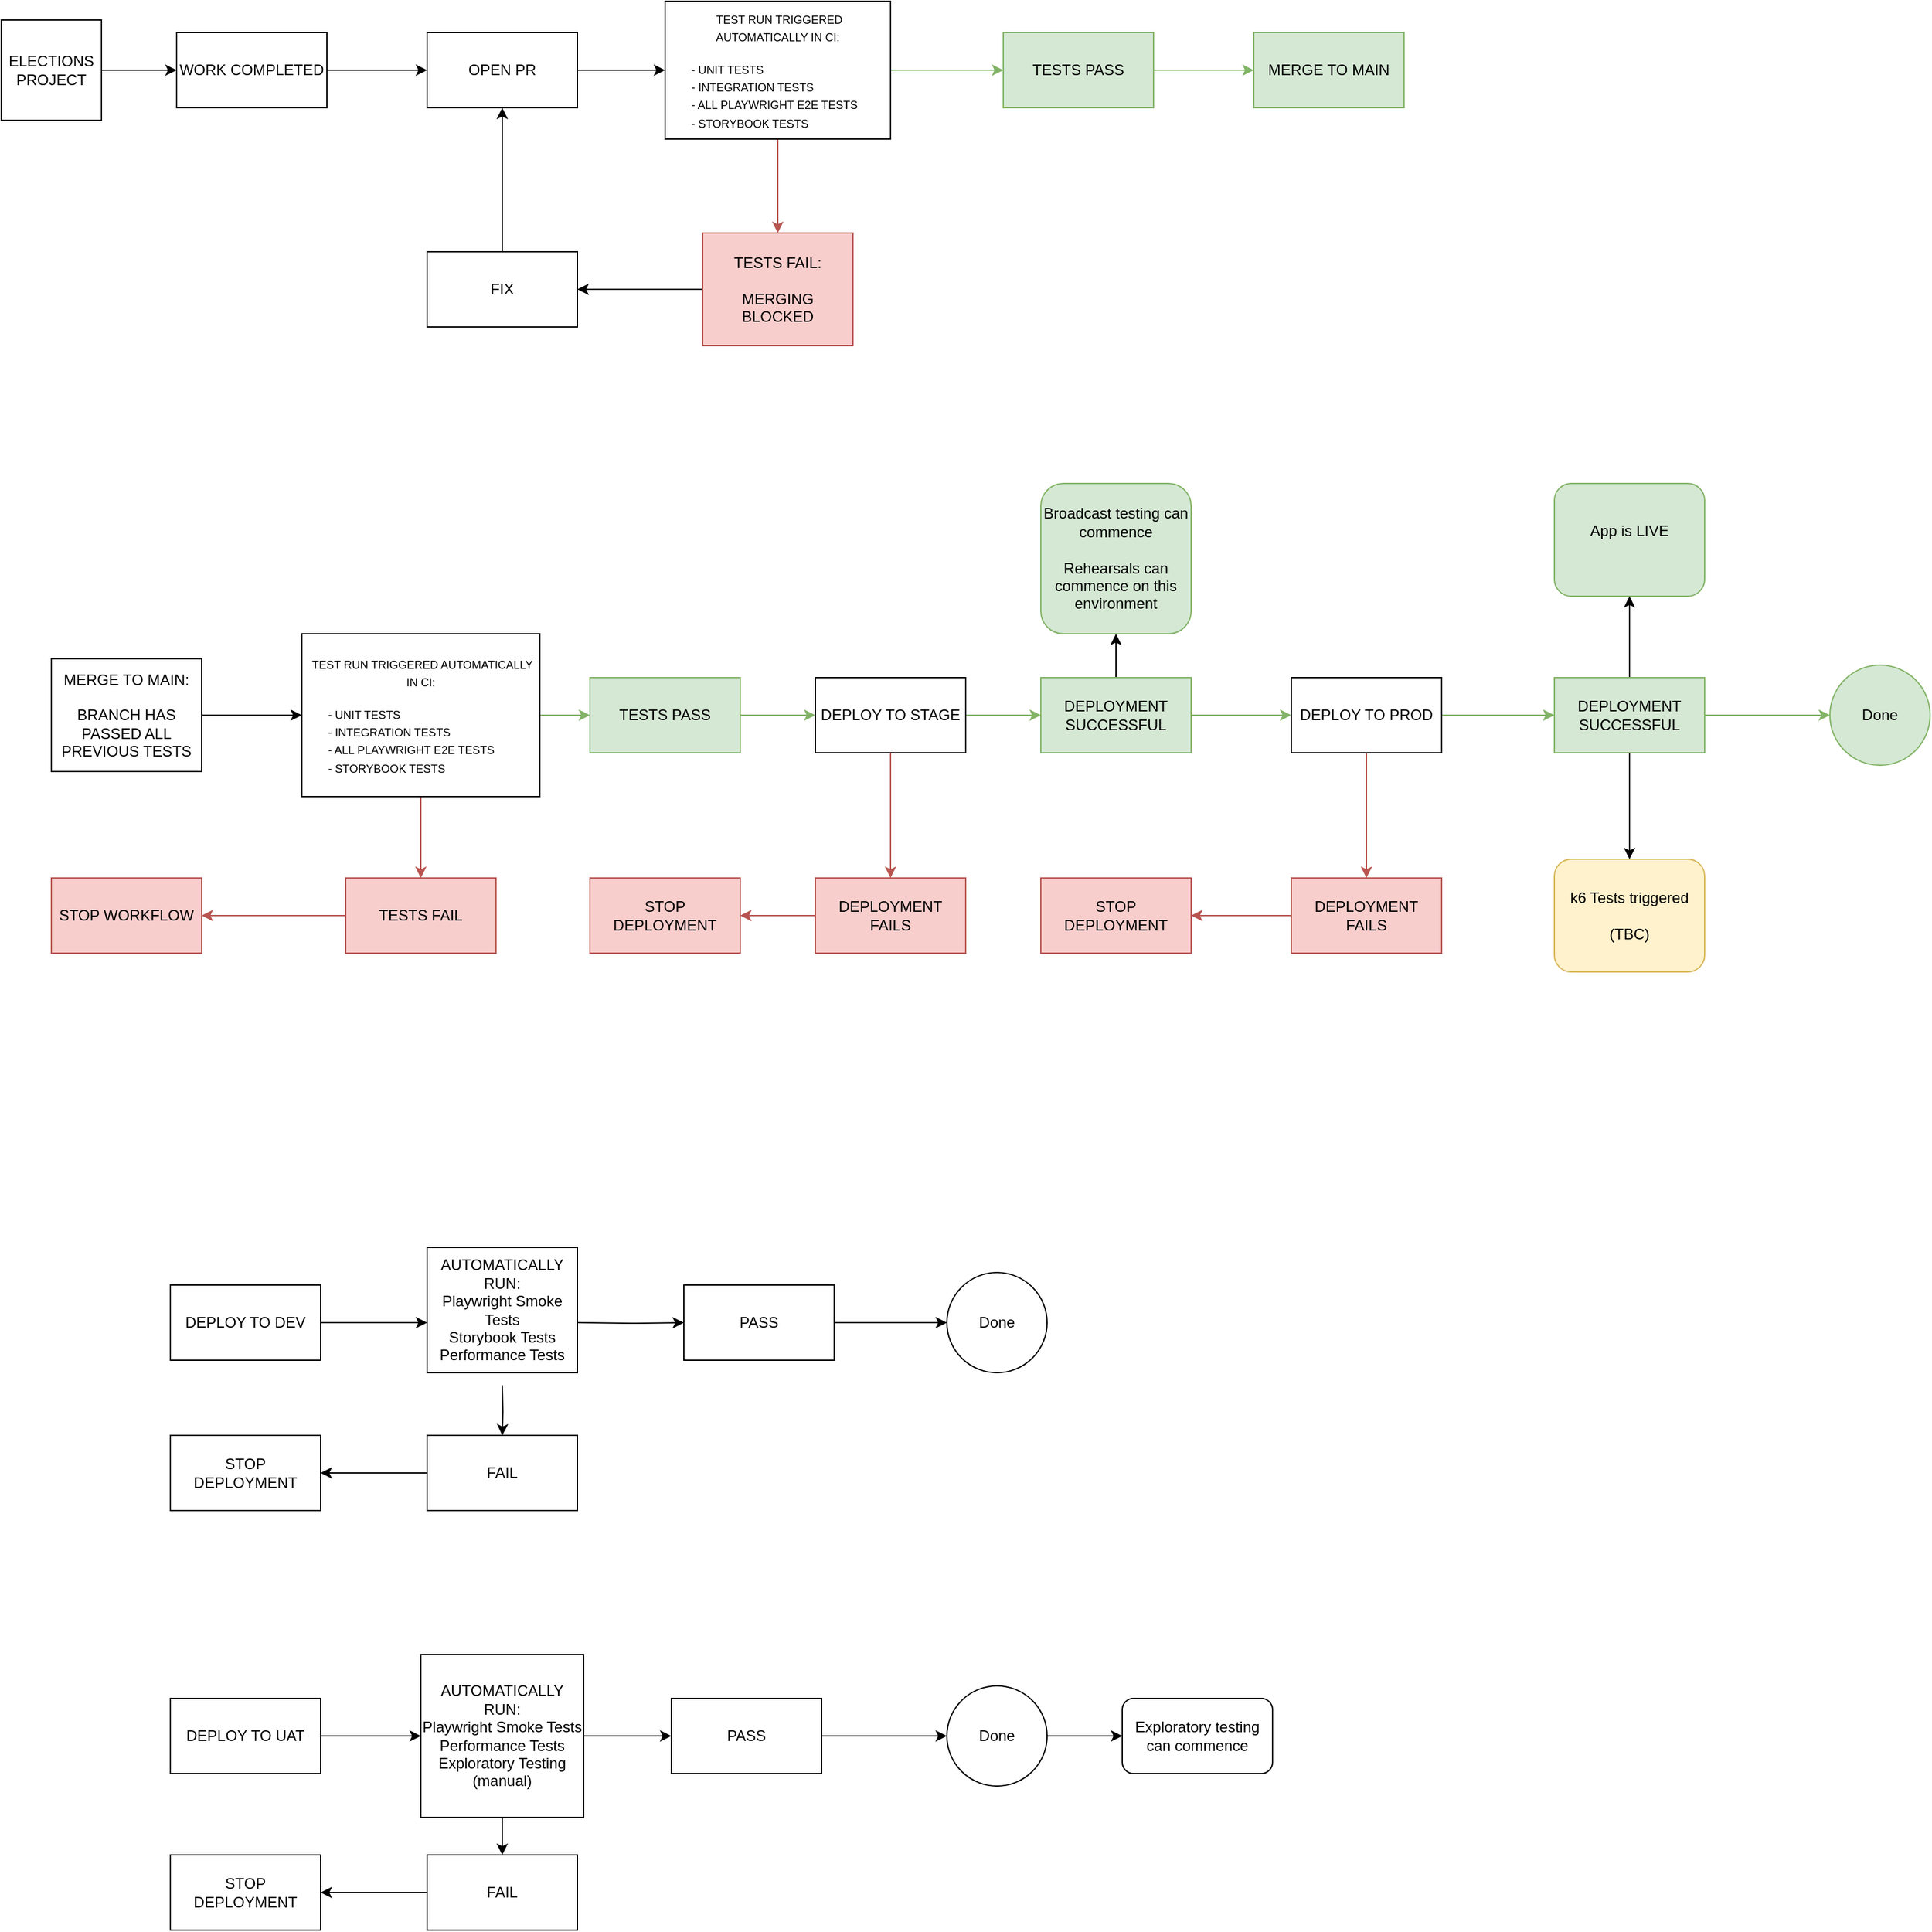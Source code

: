 <mxfile version="27.2.0">
  <diagram name="Page-1" id="F1OOcrW6D3RRBcVDZrj7">
    <mxGraphModel dx="1398" dy="1116" grid="1" gridSize="10" guides="1" tooltips="1" connect="1" arrows="1" fold="1" page="1" pageScale="1" pageWidth="2339" pageHeight="3300" math="0" shadow="0">
      <root>
        <mxCell id="0" />
        <mxCell id="1" parent="0" />
        <mxCell id="KTq_Er68q4V80zFjPGYi-22" value="" style="edgeStyle=orthogonalEdgeStyle;rounded=0;orthogonalLoop=1;jettySize=auto;html=1;" parent="1" source="KTq_Er68q4V80zFjPGYi-20" target="KTq_Er68q4V80zFjPGYi-21" edge="1">
          <mxGeometry relative="1" as="geometry" />
        </mxCell>
        <mxCell id="KTq_Er68q4V80zFjPGYi-20" value="ELECTIONS PROJECT" style="whiteSpace=wrap;html=1;aspect=fixed;" parent="1" vertex="1">
          <mxGeometry x="40" y="480" width="80" height="80" as="geometry" />
        </mxCell>
        <mxCell id="KTq_Er68q4V80zFjPGYi-24" value="" style="edgeStyle=orthogonalEdgeStyle;rounded=0;orthogonalLoop=1;jettySize=auto;html=1;" parent="1" source="KTq_Er68q4V80zFjPGYi-21" target="KTq_Er68q4V80zFjPGYi-23" edge="1">
          <mxGeometry relative="1" as="geometry" />
        </mxCell>
        <mxCell id="KTq_Er68q4V80zFjPGYi-21" value="WORK COMPLETED" style="whiteSpace=wrap;html=1;" parent="1" vertex="1">
          <mxGeometry x="180" y="490" width="120" height="60" as="geometry" />
        </mxCell>
        <mxCell id="KTq_Er68q4V80zFjPGYi-26" value="" style="edgeStyle=orthogonalEdgeStyle;rounded=0;orthogonalLoop=1;jettySize=auto;html=1;" parent="1" source="KTq_Er68q4V80zFjPGYi-23" target="KTq_Er68q4V80zFjPGYi-25" edge="1">
          <mxGeometry relative="1" as="geometry" />
        </mxCell>
        <mxCell id="KTq_Er68q4V80zFjPGYi-23" value="OPEN PR" style="whiteSpace=wrap;html=1;" parent="1" vertex="1">
          <mxGeometry x="380" y="490" width="120" height="60" as="geometry" />
        </mxCell>
        <mxCell id="KTq_Er68q4V80zFjPGYi-28" value="" style="edgeStyle=orthogonalEdgeStyle;rounded=0;orthogonalLoop=1;jettySize=auto;html=1;fillColor=#f8cecc;strokeColor=#b85450;" parent="1" source="KTq_Er68q4V80zFjPGYi-25" target="KTq_Er68q4V80zFjPGYi-27" edge="1">
          <mxGeometry relative="1" as="geometry" />
        </mxCell>
        <mxCell id="KTq_Er68q4V80zFjPGYi-33" value="" style="edgeStyle=orthogonalEdgeStyle;rounded=0;orthogonalLoop=1;jettySize=auto;html=1;fillColor=#d5e8d4;strokeColor=#82b366;" parent="1" source="KTq_Er68q4V80zFjPGYi-25" target="KTq_Er68q4V80zFjPGYi-32" edge="1">
          <mxGeometry relative="1" as="geometry" />
        </mxCell>
        <mxCell id="KTq_Er68q4V80zFjPGYi-25" value="&lt;font style=&quot;font-size: 9px;&quot;&gt;&amp;nbsp;TEST RUN TRIGGERED AUTOMATICALLY IN CI:&lt;/font&gt;&lt;div&gt;&lt;font style=&quot;font-size: 9px;&quot;&gt;&lt;br&gt;&lt;div style=&quot;text-align: left;&quot;&gt;&lt;span style=&quot;background-color: transparent; color: light-dark(rgb(0, 0, 0), rgb(255, 255, 255));&quot;&gt;&lt;span style=&quot;white-space: pre;&quot;&gt;&#x9;&lt;/span&gt;- UNIT TESTS&lt;/span&gt;&lt;/div&gt;&lt;/font&gt;&lt;div style=&quot;text-align: left;&quot;&gt;&lt;font style=&quot;font-size: 9px;&quot;&gt;&lt;span style=&quot;white-space: pre;&quot;&gt;&#x9;&lt;/span&gt;- INTEGRATION TESTS&lt;/font&gt;&lt;/div&gt;&lt;div style=&quot;text-align: left;&quot;&gt;&lt;font style=&quot;font-size: 9px;&quot;&gt;&lt;span style=&quot;white-space: pre;&quot;&gt;&#x9;&lt;/span&gt;- ALL PLAYWRIGHT E2E TESTS&lt;/font&gt;&lt;/div&gt;&lt;div style=&quot;text-align: left;&quot;&gt;&lt;font style=&quot;font-size: 9px;&quot;&gt;&lt;span style=&quot;white-space: pre;&quot;&gt;&#x9;&lt;/span&gt;- STORYBOOK TESTS&lt;/font&gt;&lt;/div&gt;&lt;/div&gt;" style="whiteSpace=wrap;html=1;" parent="1" vertex="1">
          <mxGeometry x="570" y="465" width="180" height="110" as="geometry" />
        </mxCell>
        <mxCell id="KTq_Er68q4V80zFjPGYi-30" value="" style="edgeStyle=orthogonalEdgeStyle;rounded=0;orthogonalLoop=1;jettySize=auto;html=1;" parent="1" source="KTq_Er68q4V80zFjPGYi-27" target="KTq_Er68q4V80zFjPGYi-29" edge="1">
          <mxGeometry relative="1" as="geometry" />
        </mxCell>
        <mxCell id="KTq_Er68q4V80zFjPGYi-27" value="TESTS FAIL:&lt;div&gt;&lt;br&gt;&lt;div&gt;MERGING BLOCKED&lt;/div&gt;&lt;/div&gt;" style="whiteSpace=wrap;html=1;fillColor=#f8cecc;strokeColor=#b85450;" parent="1" vertex="1">
          <mxGeometry x="600" y="650" width="120" height="90" as="geometry" />
        </mxCell>
        <mxCell id="KTq_Er68q4V80zFjPGYi-31" value="" style="edgeStyle=orthogonalEdgeStyle;rounded=0;orthogonalLoop=1;jettySize=auto;html=1;" parent="1" source="KTq_Er68q4V80zFjPGYi-29" target="KTq_Er68q4V80zFjPGYi-23" edge="1">
          <mxGeometry relative="1" as="geometry" />
        </mxCell>
        <mxCell id="KTq_Er68q4V80zFjPGYi-29" value="FIX" style="whiteSpace=wrap;html=1;" parent="1" vertex="1">
          <mxGeometry x="380" y="665" width="120" height="60" as="geometry" />
        </mxCell>
        <mxCell id="KTq_Er68q4V80zFjPGYi-35" value="" style="edgeStyle=orthogonalEdgeStyle;rounded=0;orthogonalLoop=1;jettySize=auto;html=1;fillColor=#d5e8d4;strokeColor=#82b366;" parent="1" source="KTq_Er68q4V80zFjPGYi-32" target="KTq_Er68q4V80zFjPGYi-34" edge="1">
          <mxGeometry relative="1" as="geometry" />
        </mxCell>
        <mxCell id="KTq_Er68q4V80zFjPGYi-32" value="TESTS PASS" style="whiteSpace=wrap;html=1;fillColor=#d5e8d4;strokeColor=#82b366;" parent="1" vertex="1">
          <mxGeometry x="840" y="490" width="120" height="60" as="geometry" />
        </mxCell>
        <mxCell id="KTq_Er68q4V80zFjPGYi-34" value="MERGE TO MAIN" style="whiteSpace=wrap;html=1;fillColor=#d5e8d4;strokeColor=#82b366;" parent="1" vertex="1">
          <mxGeometry x="1040" y="490" width="120" height="60" as="geometry" />
        </mxCell>
        <mxCell id="QdnYY8yoWKjvE_q9ZzVg-10" value="" style="edgeStyle=orthogonalEdgeStyle;rounded=0;orthogonalLoop=1;jettySize=auto;html=1;" parent="1" source="QdnYY8yoWKjvE_q9ZzVg-11" target="QdnYY8yoWKjvE_q9ZzVg-25" edge="1">
          <mxGeometry relative="1" as="geometry" />
        </mxCell>
        <mxCell id="QdnYY8yoWKjvE_q9ZzVg-11" value="DEPLOY TO UAT" style="whiteSpace=wrap;html=1;" parent="1" vertex="1">
          <mxGeometry x="175" y="1820" width="120" height="60" as="geometry" />
        </mxCell>
        <mxCell id="QdnYY8yoWKjvE_q9ZzVg-12" value="" style="edgeStyle=orthogonalEdgeStyle;rounded=0;orthogonalLoop=1;jettySize=auto;html=1;" parent="1" source="QdnYY8yoWKjvE_q9ZzVg-13" edge="1">
          <mxGeometry relative="1" as="geometry">
            <mxPoint x="380" y="1520" as="targetPoint" />
          </mxGeometry>
        </mxCell>
        <mxCell id="QdnYY8yoWKjvE_q9ZzVg-13" value="DEPLOY TO DEV" style="whiteSpace=wrap;html=1;" parent="1" vertex="1">
          <mxGeometry x="175" y="1490" width="120" height="60" as="geometry" />
        </mxCell>
        <mxCell id="QdnYY8yoWKjvE_q9ZzVg-21" value="" style="edgeStyle=orthogonalEdgeStyle;rounded=0;orthogonalLoop=1;jettySize=auto;html=1;" parent="1" target="QdnYY8yoWKjvE_q9ZzVg-48" edge="1">
          <mxGeometry relative="1" as="geometry">
            <mxPoint x="500" y="1520" as="sourcePoint" />
          </mxGeometry>
        </mxCell>
        <mxCell id="QdnYY8yoWKjvE_q9ZzVg-22" value="AUTOMATICALLY RUN:&lt;div&gt;Playwright Smoke Tests&lt;/div&gt;&lt;div&gt;Storybook Tests&lt;br style=&quot;border-color: var(--border-color);&quot;&gt;Performance Tests&lt;/div&gt;" style="whiteSpace=wrap;html=1;" parent="1" vertex="1">
          <mxGeometry x="380" y="1460" width="120" height="100" as="geometry" />
        </mxCell>
        <mxCell id="QdnYY8yoWKjvE_q9ZzVg-23" value="" style="edgeStyle=orthogonalEdgeStyle;rounded=0;orthogonalLoop=1;jettySize=auto;html=1;" parent="1" source="QdnYY8yoWKjvE_q9ZzVg-25" target="QdnYY8yoWKjvE_q9ZzVg-33" edge="1">
          <mxGeometry relative="1" as="geometry" />
        </mxCell>
        <mxCell id="QdnYY8yoWKjvE_q9ZzVg-24" value="" style="edgeStyle=orthogonalEdgeStyle;rounded=0;orthogonalLoop=1;jettySize=auto;html=1;" parent="1" source="QdnYY8yoWKjvE_q9ZzVg-25" target="QdnYY8yoWKjvE_q9ZzVg-46" edge="1">
          <mxGeometry relative="1" as="geometry" />
        </mxCell>
        <mxCell id="QdnYY8yoWKjvE_q9ZzVg-25" value="AUTOMATICALLY RUN:&lt;br&gt;Playwright Smoke Tests&lt;br&gt;Performance Tests&lt;br&gt;Exploratory Testing (manual)" style="whiteSpace=wrap;html=1;" parent="1" vertex="1">
          <mxGeometry x="375" y="1785" width="130" height="130" as="geometry" />
        </mxCell>
        <mxCell id="QdnYY8yoWKjvE_q9ZzVg-32" value="" style="edgeStyle=orthogonalEdgeStyle;rounded=0;orthogonalLoop=1;jettySize=auto;html=1;" parent="1" source="QdnYY8yoWKjvE_q9ZzVg-33" target="QdnYY8yoWKjvE_q9ZzVg-34" edge="1">
          <mxGeometry relative="1" as="geometry" />
        </mxCell>
        <mxCell id="QdnYY8yoWKjvE_q9ZzVg-33" value="FAIL" style="whiteSpace=wrap;html=1;" parent="1" vertex="1">
          <mxGeometry x="380" y="1945" width="120" height="60" as="geometry" />
        </mxCell>
        <mxCell id="QdnYY8yoWKjvE_q9ZzVg-34" value="STOP DEPLOYMENT" style="whiteSpace=wrap;html=1;" parent="1" vertex="1">
          <mxGeometry x="175" y="1945" width="120" height="60" as="geometry" />
        </mxCell>
        <mxCell id="QdnYY8yoWKjvE_q9ZzVg-45" value="" style="edgeStyle=orthogonalEdgeStyle;rounded=0;orthogonalLoop=1;jettySize=auto;html=1;" parent="1" source="QdnYY8yoWKjvE_q9ZzVg-46" target="QdnYY8yoWKjvE_q9ZzVg-51" edge="1">
          <mxGeometry relative="1" as="geometry" />
        </mxCell>
        <mxCell id="QdnYY8yoWKjvE_q9ZzVg-46" value="PASS" style="whiteSpace=wrap;html=1;" parent="1" vertex="1">
          <mxGeometry x="575" y="1820" width="120" height="60" as="geometry" />
        </mxCell>
        <mxCell id="QdnYY8yoWKjvE_q9ZzVg-47" value="" style="edgeStyle=orthogonalEdgeStyle;rounded=0;orthogonalLoop=1;jettySize=auto;html=1;" parent="1" source="QdnYY8yoWKjvE_q9ZzVg-48" edge="1">
          <mxGeometry relative="1" as="geometry">
            <mxPoint x="795" y="1520" as="targetPoint" />
          </mxGeometry>
        </mxCell>
        <mxCell id="QdnYY8yoWKjvE_q9ZzVg-48" value="PASS" style="whiteSpace=wrap;html=1;" parent="1" vertex="1">
          <mxGeometry x="585" y="1490" width="120" height="60" as="geometry" />
        </mxCell>
        <mxCell id="QdnYY8yoWKjvE_q9ZzVg-49" value="Done" style="ellipse;whiteSpace=wrap;html=1;" parent="1" vertex="1">
          <mxGeometry x="795" y="1480" width="80" height="80" as="geometry" />
        </mxCell>
        <mxCell id="QdnYY8yoWKjvE_q9ZzVg-50" value="" style="edgeStyle=orthogonalEdgeStyle;rounded=0;orthogonalLoop=1;jettySize=auto;html=1;" parent="1" source="QdnYY8yoWKjvE_q9ZzVg-51" target="QdnYY8yoWKjvE_q9ZzVg-56" edge="1">
          <mxGeometry relative="1" as="geometry" />
        </mxCell>
        <mxCell id="QdnYY8yoWKjvE_q9ZzVg-51" value="Done" style="ellipse;whiteSpace=wrap;html=1;" parent="1" vertex="1">
          <mxGeometry x="795" y="1810" width="80" height="80" as="geometry" />
        </mxCell>
        <mxCell id="QdnYY8yoWKjvE_q9ZzVg-56" value="Exploratory testing can commence" style="rounded=1;whiteSpace=wrap;html=1;" parent="1" vertex="1">
          <mxGeometry x="935" y="1820" width="120" height="60" as="geometry" />
        </mxCell>
        <mxCell id="QdnYY8yoWKjvE_q9ZzVg-58" value="" style="edgeStyle=orthogonalEdgeStyle;rounded=0;orthogonalLoop=1;jettySize=auto;html=1;" parent="1" target="QdnYY8yoWKjvE_q9ZzVg-60" edge="1">
          <mxGeometry relative="1" as="geometry">
            <mxPoint x="440" y="1570" as="sourcePoint" />
          </mxGeometry>
        </mxCell>
        <mxCell id="QdnYY8yoWKjvE_q9ZzVg-59" value="" style="edgeStyle=orthogonalEdgeStyle;rounded=0;orthogonalLoop=1;jettySize=auto;html=1;" parent="1" source="QdnYY8yoWKjvE_q9ZzVg-60" target="QdnYY8yoWKjvE_q9ZzVg-61" edge="1">
          <mxGeometry relative="1" as="geometry" />
        </mxCell>
        <mxCell id="QdnYY8yoWKjvE_q9ZzVg-60" value="FAIL" style="whiteSpace=wrap;html=1;" parent="1" vertex="1">
          <mxGeometry x="380" y="1610" width="120" height="60" as="geometry" />
        </mxCell>
        <mxCell id="QdnYY8yoWKjvE_q9ZzVg-61" value="STOP DEPLOYMENT" style="whiteSpace=wrap;html=1;" parent="1" vertex="1">
          <mxGeometry x="175" y="1610" width="120" height="60" as="geometry" />
        </mxCell>
        <mxCell id="QdnYY8yoWKjvE_q9ZzVg-79" style="edgeStyle=orthogonalEdgeStyle;rounded=0;orthogonalLoop=1;jettySize=auto;html=1;exitX=1;exitY=0.5;exitDx=0;exitDy=0;entryX=0;entryY=0.5;entryDx=0;entryDy=0;" parent="1" source="QdnYY8yoWKjvE_q9ZzVg-63" target="QdnYY8yoWKjvE_q9ZzVg-64" edge="1">
          <mxGeometry relative="1" as="geometry" />
        </mxCell>
        <mxCell id="QdnYY8yoWKjvE_q9ZzVg-63" value="MERGE TO MAIN:&lt;div&gt;&lt;br&gt;&lt;/div&gt;&lt;div&gt;BRANCH HAS PASSED ALL PREVIOUS TESTS&lt;/div&gt;" style="whiteSpace=wrap;html=1;" parent="1" vertex="1">
          <mxGeometry x="80" y="990" width="120" height="90" as="geometry" />
        </mxCell>
        <mxCell id="QdnYY8yoWKjvE_q9ZzVg-80" style="edgeStyle=orthogonalEdgeStyle;rounded=0;orthogonalLoop=1;jettySize=auto;html=1;exitX=1;exitY=0.5;exitDx=0;exitDy=0;fillColor=#d5e8d4;strokeColor=#82b366;" parent="1" source="QdnYY8yoWKjvE_q9ZzVg-64" target="QdnYY8yoWKjvE_q9ZzVg-65" edge="1">
          <mxGeometry relative="1" as="geometry" />
        </mxCell>
        <mxCell id="QdnYY8yoWKjvE_q9ZzVg-87" style="edgeStyle=orthogonalEdgeStyle;rounded=0;orthogonalLoop=1;jettySize=auto;html=1;exitX=0.5;exitY=1;exitDx=0;exitDy=0;entryX=0.5;entryY=0;entryDx=0;entryDy=0;fillColor=#f8cecc;strokeColor=#b85450;" parent="1" source="QdnYY8yoWKjvE_q9ZzVg-64" target="QdnYY8yoWKjvE_q9ZzVg-67" edge="1">
          <mxGeometry relative="1" as="geometry" />
        </mxCell>
        <mxCell id="QdnYY8yoWKjvE_q9ZzVg-64" value="&lt;font style=&quot;font-size: 9px;&quot;&gt;&amp;nbsp;TEST RUN TRIGGERED AUTOMATICALLY IN CI:&lt;/font&gt;&lt;div&gt;&lt;font style=&quot;font-size: 9px;&quot;&gt;&lt;br&gt;&lt;div style=&quot;text-align: left;&quot;&gt;&lt;span style=&quot;background-color: transparent; color: light-dark(rgb(0, 0, 0), rgb(255, 255, 255));&quot;&gt;&lt;span style=&quot;white-space: pre;&quot;&gt;&#x9;&lt;/span&gt;- UNIT TESTS&lt;/span&gt;&lt;/div&gt;&lt;/font&gt;&lt;div style=&quot;text-align: left;&quot;&gt;&lt;font style=&quot;font-size: 9px;&quot;&gt;&lt;span style=&quot;white-space: pre;&quot;&gt;&#x9;&lt;/span&gt;- INTEGRATION TESTS&lt;/font&gt;&lt;/div&gt;&lt;div style=&quot;text-align: left;&quot;&gt;&lt;font style=&quot;font-size: 9px;&quot;&gt;&lt;span style=&quot;white-space: pre;&quot;&gt;&#x9;&lt;/span&gt;- ALL PLAYWRIGHT E2E TESTS&lt;/font&gt;&lt;/div&gt;&lt;div style=&quot;text-align: left;&quot;&gt;&lt;font style=&quot;font-size: 9px;&quot;&gt;&lt;span style=&quot;white-space: pre;&quot;&gt;&#x9;&lt;/span&gt;- STORYBOOK TESTS&lt;/font&gt;&lt;/div&gt;&lt;/div&gt;" style="whiteSpace=wrap;html=1;" parent="1" vertex="1">
          <mxGeometry x="280" y="970" width="190" height="130" as="geometry" />
        </mxCell>
        <mxCell id="QdnYY8yoWKjvE_q9ZzVg-81" style="edgeStyle=orthogonalEdgeStyle;rounded=0;orthogonalLoop=1;jettySize=auto;html=1;exitX=1;exitY=0.5;exitDx=0;exitDy=0;entryX=0;entryY=0.5;entryDx=0;entryDy=0;fillColor=#d5e8d4;strokeColor=#82b366;" parent="1" source="QdnYY8yoWKjvE_q9ZzVg-65" target="QdnYY8yoWKjvE_q9ZzVg-69" edge="1">
          <mxGeometry relative="1" as="geometry" />
        </mxCell>
        <mxCell id="QdnYY8yoWKjvE_q9ZzVg-65" value="TESTS PASS" style="whiteSpace=wrap;html=1;fillColor=#d5e8d4;strokeColor=#82b366;" parent="1" vertex="1">
          <mxGeometry x="510" y="1005" width="120" height="60" as="geometry" />
        </mxCell>
        <mxCell id="QdnYY8yoWKjvE_q9ZzVg-66" value="Done" style="ellipse;whiteSpace=wrap;html=1;fillColor=#d5e8d4;strokeColor=#82b366;" parent="1" vertex="1">
          <mxGeometry x="1500" y="995" width="80" height="80" as="geometry" />
        </mxCell>
        <mxCell id="QdnYY8yoWKjvE_q9ZzVg-88" style="edgeStyle=orthogonalEdgeStyle;rounded=0;orthogonalLoop=1;jettySize=auto;html=1;exitX=0;exitY=0.5;exitDx=0;exitDy=0;entryX=1;entryY=0.5;entryDx=0;entryDy=0;fillColor=#f8cecc;strokeColor=#b85450;" parent="1" source="QdnYY8yoWKjvE_q9ZzVg-67" target="QdnYY8yoWKjvE_q9ZzVg-68" edge="1">
          <mxGeometry relative="1" as="geometry" />
        </mxCell>
        <mxCell id="QdnYY8yoWKjvE_q9ZzVg-67" value="TESTS FAIL" style="whiteSpace=wrap;html=1;fillColor=#f8cecc;strokeColor=#b85450;" parent="1" vertex="1">
          <mxGeometry x="315" y="1165" width="120" height="60" as="geometry" />
        </mxCell>
        <mxCell id="QdnYY8yoWKjvE_q9ZzVg-68" value="STOP WORKFLOW" style="whiteSpace=wrap;html=1;fillColor=#f8cecc;strokeColor=#b85450;" parent="1" vertex="1">
          <mxGeometry x="80" y="1165" width="120" height="60" as="geometry" />
        </mxCell>
        <mxCell id="QdnYY8yoWKjvE_q9ZzVg-83" style="edgeStyle=orthogonalEdgeStyle;rounded=0;orthogonalLoop=1;jettySize=auto;html=1;exitX=1;exitY=0.5;exitDx=0;exitDy=0;entryX=0;entryY=0.5;entryDx=0;entryDy=0;fillColor=#d5e8d4;strokeColor=#82b366;" parent="1" source="QdnYY8yoWKjvE_q9ZzVg-69" target="QdnYY8yoWKjvE_q9ZzVg-72" edge="1">
          <mxGeometry relative="1" as="geometry" />
        </mxCell>
        <mxCell id="QdnYY8yoWKjvE_q9ZzVg-69" value="DEPLOY TO STAGE" style="whiteSpace=wrap;html=1;" parent="1" vertex="1">
          <mxGeometry x="690" y="1005" width="120" height="60" as="geometry" />
        </mxCell>
        <mxCell id="QdnYY8yoWKjvE_q9ZzVg-90" style="edgeStyle=orthogonalEdgeStyle;rounded=0;orthogonalLoop=1;jettySize=auto;html=1;exitX=0;exitY=0.5;exitDx=0;exitDy=0;entryX=1;entryY=0.5;entryDx=0;entryDy=0;fillColor=#f8cecc;strokeColor=#b85450;" parent="1" source="QdnYY8yoWKjvE_q9ZzVg-70" target="QdnYY8yoWKjvE_q9ZzVg-71" edge="1">
          <mxGeometry relative="1" as="geometry" />
        </mxCell>
        <mxCell id="QdnYY8yoWKjvE_q9ZzVg-70" value="DEPLOYMENT FAILS" style="whiteSpace=wrap;html=1;fillColor=#f8cecc;strokeColor=#b85450;" parent="1" vertex="1">
          <mxGeometry x="690" y="1165" width="120" height="60" as="geometry" />
        </mxCell>
        <mxCell id="QdnYY8yoWKjvE_q9ZzVg-71" value="STOP DEPLOYMENT" style="whiteSpace=wrap;html=1;fillColor=#f8cecc;strokeColor=#b85450;" parent="1" vertex="1">
          <mxGeometry x="510" y="1165" width="120" height="60" as="geometry" />
        </mxCell>
        <mxCell id="QdnYY8yoWKjvE_q9ZzVg-84" style="edgeStyle=orthogonalEdgeStyle;rounded=0;orthogonalLoop=1;jettySize=auto;html=1;exitX=1;exitY=0.5;exitDx=0;exitDy=0;entryX=0;entryY=0.5;entryDx=0;entryDy=0;fillColor=#d5e8d4;strokeColor=#82b366;" parent="1" source="QdnYY8yoWKjvE_q9ZzVg-72" target="QdnYY8yoWKjvE_q9ZzVg-73" edge="1">
          <mxGeometry relative="1" as="geometry" />
        </mxCell>
        <mxCell id="QdnYY8yoWKjvE_q9ZzVg-91" value="" style="edgeStyle=orthogonalEdgeStyle;rounded=0;orthogonalLoop=1;jettySize=auto;html=1;" parent="1" source="QdnYY8yoWKjvE_q9ZzVg-72" edge="1">
          <mxGeometry relative="1" as="geometry">
            <mxPoint x="930" y="970" as="targetPoint" />
          </mxGeometry>
        </mxCell>
        <mxCell id="QdnYY8yoWKjvE_q9ZzVg-72" value="DEPLOYMENT SUCCESSFUL" style="whiteSpace=wrap;html=1;fillColor=#d5e8d4;strokeColor=#82b366;" parent="1" vertex="1">
          <mxGeometry x="870" y="1005" width="120" height="60" as="geometry" />
        </mxCell>
        <mxCell id="QdnYY8yoWKjvE_q9ZzVg-94" value="" style="edgeStyle=orthogonalEdgeStyle;rounded=0;orthogonalLoop=1;jettySize=auto;html=1;fillColor=#d5e8d4;strokeColor=#82b366;" parent="1" source="QdnYY8yoWKjvE_q9ZzVg-73" target="QdnYY8yoWKjvE_q9ZzVg-92" edge="1">
          <mxGeometry relative="1" as="geometry" />
        </mxCell>
        <mxCell id="QdnYY8yoWKjvE_q9ZzVg-95" value="" style="edgeStyle=orthogonalEdgeStyle;rounded=0;orthogonalLoop=1;jettySize=auto;html=1;fillColor=#f8cecc;strokeColor=#b85450;" parent="1" source="QdnYY8yoWKjvE_q9ZzVg-73" target="QdnYY8yoWKjvE_q9ZzVg-75" edge="1">
          <mxGeometry relative="1" as="geometry" />
        </mxCell>
        <mxCell id="QdnYY8yoWKjvE_q9ZzVg-73" value="DEPLOY TO PROD" style="whiteSpace=wrap;html=1;" parent="1" vertex="1">
          <mxGeometry x="1070" y="1005" width="120" height="60" as="geometry" />
        </mxCell>
        <mxCell id="QdnYY8yoWKjvE_q9ZzVg-96" value="" style="edgeStyle=orthogonalEdgeStyle;rounded=0;orthogonalLoop=1;jettySize=auto;html=1;fillColor=#f8cecc;strokeColor=#b85450;" parent="1" source="QdnYY8yoWKjvE_q9ZzVg-75" target="QdnYY8yoWKjvE_q9ZzVg-76" edge="1">
          <mxGeometry relative="1" as="geometry">
            <Array as="points">
              <mxPoint x="1020" y="1195" />
              <mxPoint x="1020" y="1195" />
            </Array>
          </mxGeometry>
        </mxCell>
        <mxCell id="QdnYY8yoWKjvE_q9ZzVg-75" value="DEPLOYMENT FAILS" style="whiteSpace=wrap;html=1;fillColor=#f8cecc;strokeColor=#b85450;" parent="1" vertex="1">
          <mxGeometry x="1070" y="1165" width="120" height="60" as="geometry" />
        </mxCell>
        <mxCell id="QdnYY8yoWKjvE_q9ZzVg-76" value="STOP DEPLOYMENT" style="whiteSpace=wrap;html=1;fillColor=#f8cecc;strokeColor=#b85450;" parent="1" vertex="1">
          <mxGeometry x="870" y="1165" width="120" height="60" as="geometry" />
        </mxCell>
        <mxCell id="QdnYY8yoWKjvE_q9ZzVg-77" value="Broadcast testing can commence&lt;div&gt;&lt;br&gt;&lt;/div&gt;&lt;div&gt;Rehearsals can commence on this environment&lt;/div&gt;" style="rounded=1;whiteSpace=wrap;html=1;fillColor=#d5e8d4;strokeColor=#82b366;" parent="1" vertex="1">
          <mxGeometry x="870" y="850" width="120" height="120" as="geometry" />
        </mxCell>
        <mxCell id="QdnYY8yoWKjvE_q9ZzVg-78" value="&lt;div&gt;App is LIVE&lt;/div&gt;&lt;div&gt;&lt;br&gt;&lt;/div&gt;" style="rounded=1;whiteSpace=wrap;html=1;align=center;fillColor=#d5e8d4;strokeColor=#82b366;" parent="1" vertex="1">
          <mxGeometry x="1280" y="850" width="120" height="90" as="geometry" />
        </mxCell>
        <mxCell id="QdnYY8yoWKjvE_q9ZzVg-89" style="edgeStyle=orthogonalEdgeStyle;rounded=0;orthogonalLoop=1;jettySize=auto;html=1;exitX=0.5;exitY=1;exitDx=0;exitDy=0;entryX=0.5;entryY=0;entryDx=0;entryDy=0;fillColor=#f8cecc;strokeColor=#b85450;" parent="1" source="QdnYY8yoWKjvE_q9ZzVg-69" target="QdnYY8yoWKjvE_q9ZzVg-70" edge="1">
          <mxGeometry relative="1" as="geometry" />
        </mxCell>
        <mxCell id="QdnYY8yoWKjvE_q9ZzVg-93" value="" style="edgeStyle=orthogonalEdgeStyle;rounded=0;orthogonalLoop=1;jettySize=auto;html=1;" parent="1" source="QdnYY8yoWKjvE_q9ZzVg-92" edge="1">
          <mxGeometry relative="1" as="geometry">
            <mxPoint x="1340" y="940" as="targetPoint" />
          </mxGeometry>
        </mxCell>
        <mxCell id="QdnYY8yoWKjvE_q9ZzVg-97" value="" style="edgeStyle=orthogonalEdgeStyle;rounded=0;orthogonalLoop=1;jettySize=auto;html=1;fillColor=#d5e8d4;strokeColor=#82b366;" parent="1" source="QdnYY8yoWKjvE_q9ZzVg-92" target="QdnYY8yoWKjvE_q9ZzVg-66" edge="1">
          <mxGeometry relative="1" as="geometry" />
        </mxCell>
        <mxCell id="dj7URQojnmfW7r0EjaQN-2" value="" style="edgeStyle=orthogonalEdgeStyle;rounded=0;orthogonalLoop=1;jettySize=auto;html=1;" edge="1" parent="1" source="QdnYY8yoWKjvE_q9ZzVg-92" target="dj7URQojnmfW7r0EjaQN-1">
          <mxGeometry relative="1" as="geometry" />
        </mxCell>
        <mxCell id="QdnYY8yoWKjvE_q9ZzVg-92" value="DEPLOYMENT SUCCESSFUL" style="whiteSpace=wrap;html=1;fillColor=#d5e8d4;strokeColor=#82b366;" parent="1" vertex="1">
          <mxGeometry x="1280" y="1005" width="120" height="60" as="geometry" />
        </mxCell>
        <mxCell id="dj7URQojnmfW7r0EjaQN-1" value="&lt;div&gt;k6 Tests triggered&lt;br&gt;&lt;br&gt;(TBC)&lt;/div&gt;" style="rounded=1;whiteSpace=wrap;html=1;align=center;fillColor=#fff2cc;strokeColor=#d6b656;" vertex="1" parent="1">
          <mxGeometry x="1280" y="1150" width="120" height="90" as="geometry" />
        </mxCell>
      </root>
    </mxGraphModel>
  </diagram>
</mxfile>
